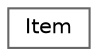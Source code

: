 digraph "Graphical Class Hierarchy"
{
 // LATEX_PDF_SIZE
  bgcolor="transparent";
  edge [fontname=Helvetica,fontsize=10,labelfontname=Helvetica,labelfontsize=10];
  node [fontname=Helvetica,fontsize=10,shape=box,height=0.2,width=0.4];
  rankdir="LR";
  Node0 [id="Node000000",label="Item",height=0.2,width=0.4,color="grey40", fillcolor="white", style="filled",URL="$class_item.html",tooltip="Represents an item in the game."];
}
